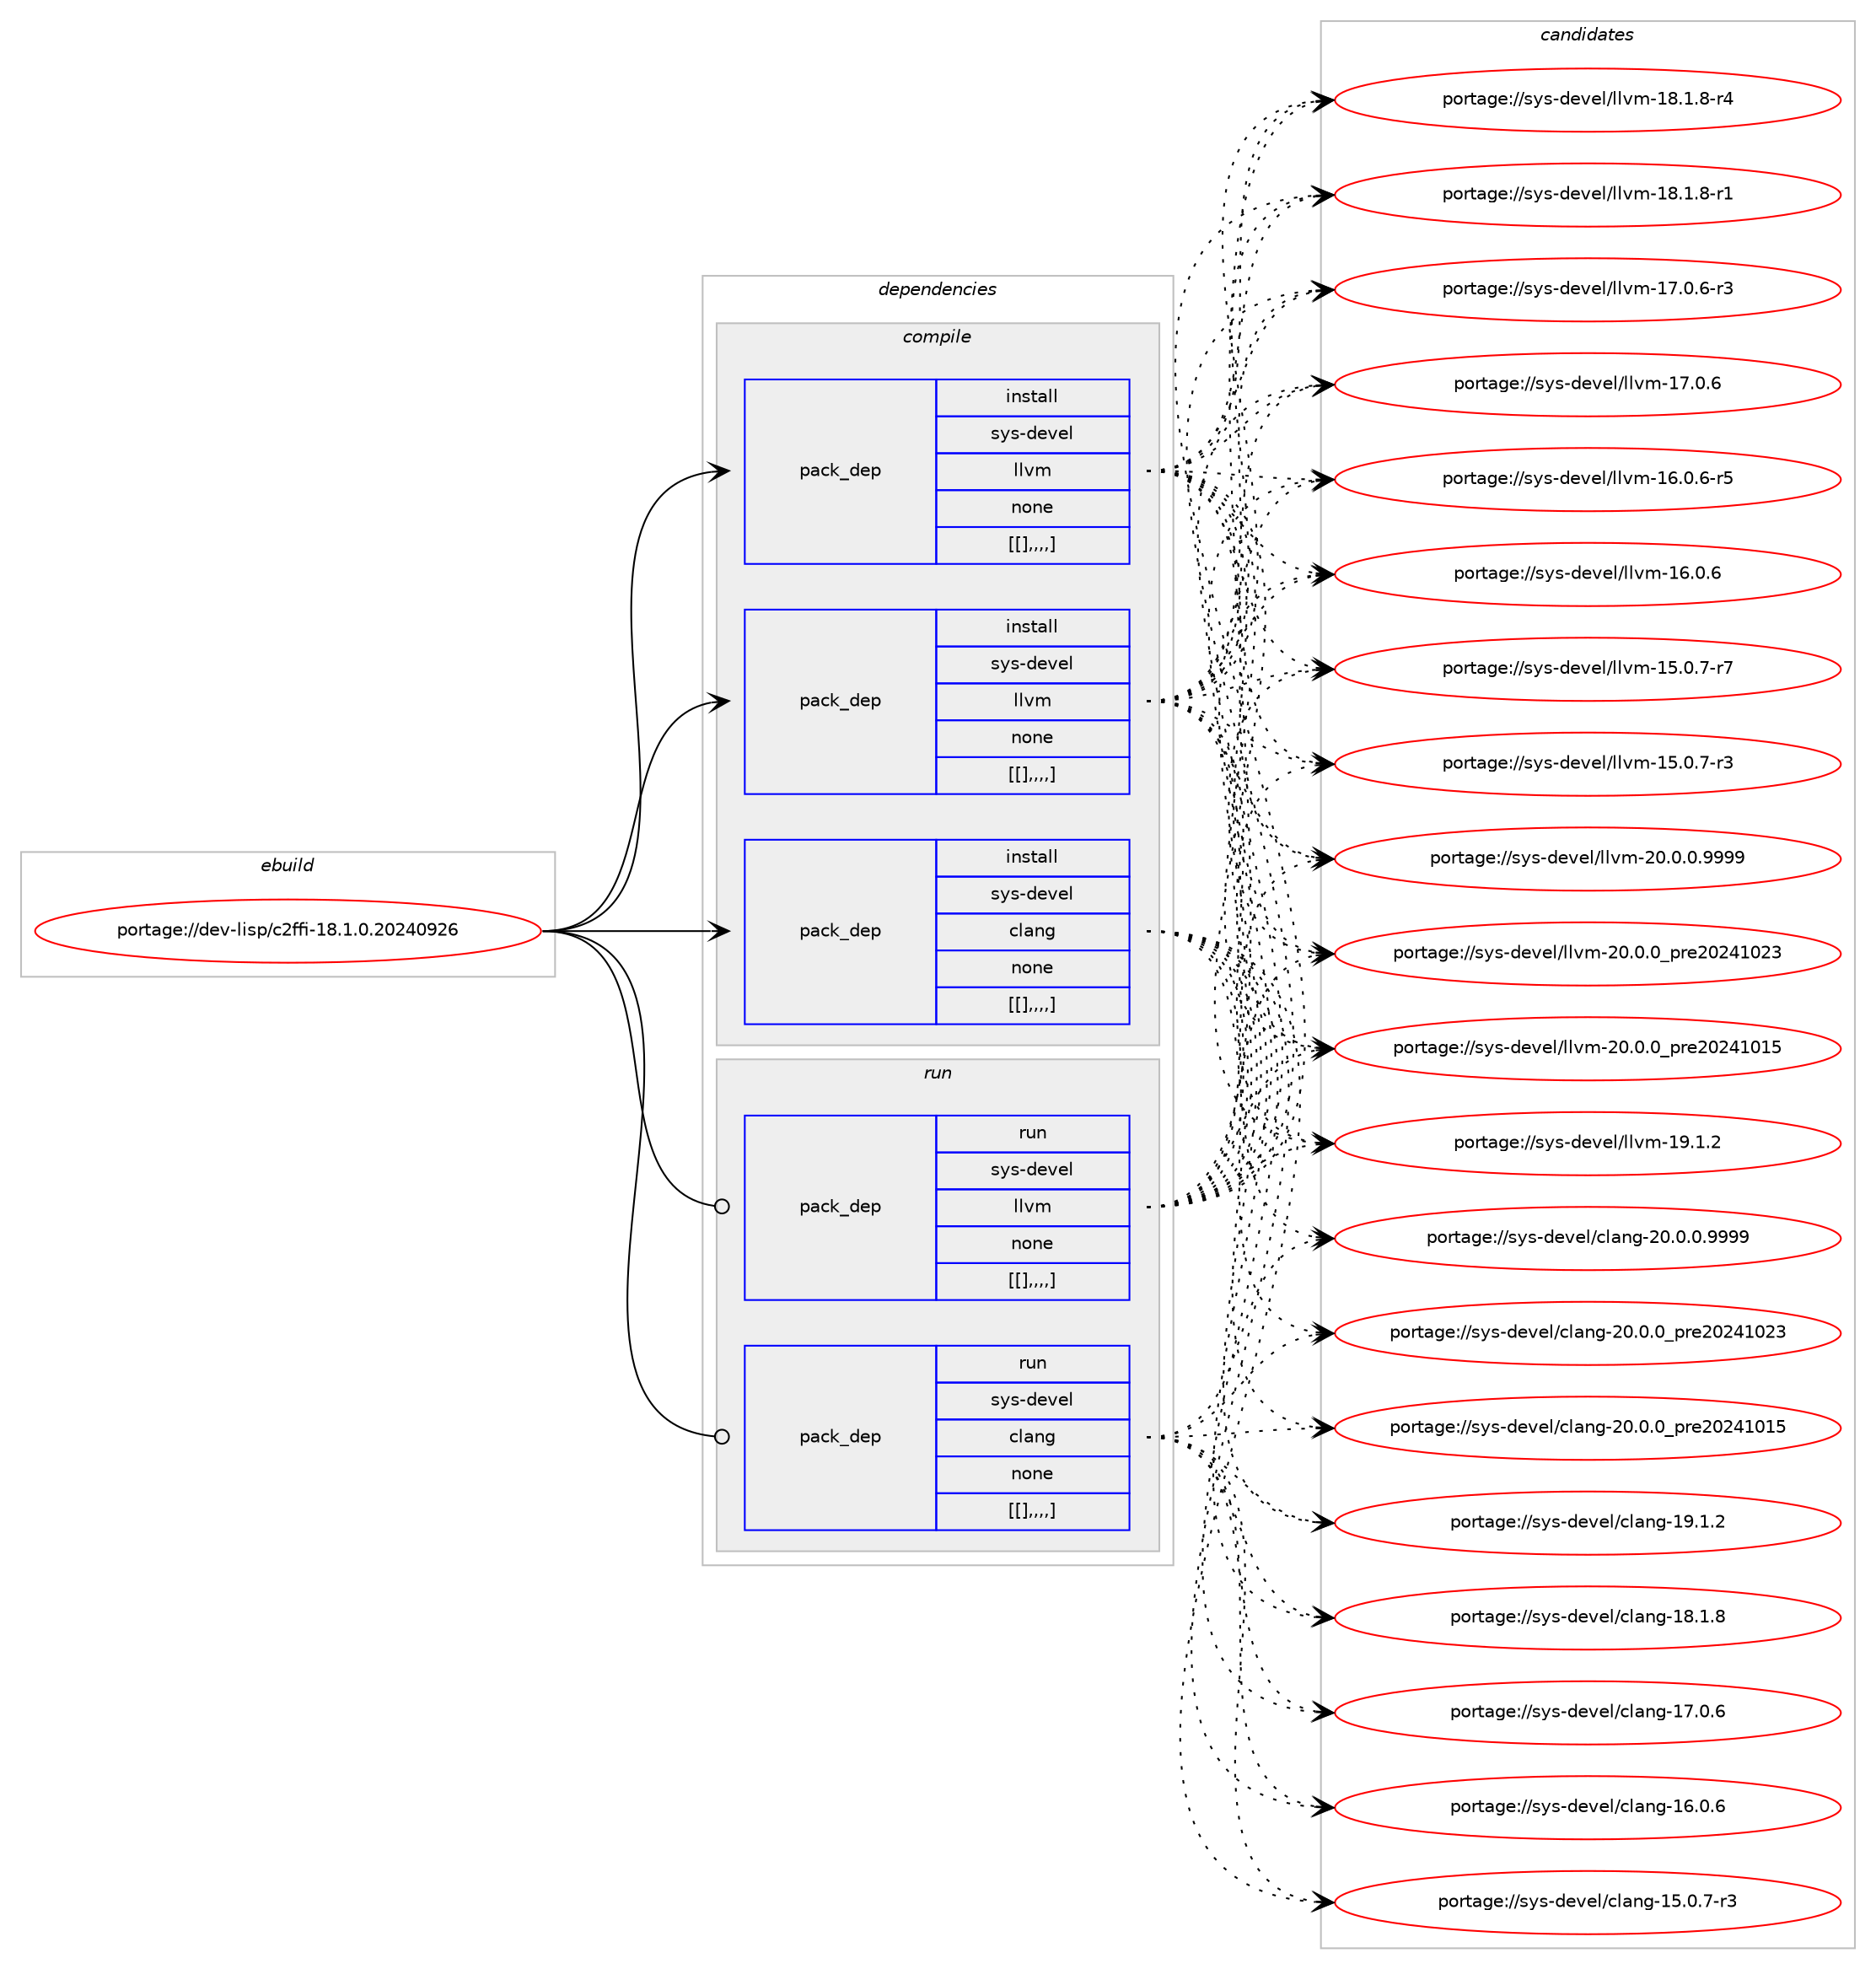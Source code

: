 digraph prolog {

# *************
# Graph options
# *************

newrank=true;
concentrate=true;
compound=true;
graph [rankdir=LR,fontname=Helvetica,fontsize=10,ranksep=1.5];#, ranksep=2.5, nodesep=0.2];
edge  [arrowhead=vee];
node  [fontname=Helvetica,fontsize=10];

# **********
# The ebuild
# **********

subgraph cluster_leftcol {
color=gray;
label=<<i>ebuild</i>>;
id [label="portage://dev-lisp/c2ffi-18.1.0.20240926", color=red, width=4, href="../dev-lisp/c2ffi-18.1.0.20240926.svg"];
}

# ****************
# The dependencies
# ****************

subgraph cluster_midcol {
color=gray;
label=<<i>dependencies</i>>;
subgraph cluster_compile {
fillcolor="#eeeeee";
style=filled;
label=<<i>compile</i>>;
subgraph pack87612 {
dependency119358 [label=<<TABLE BORDER="0" CELLBORDER="1" CELLSPACING="0" CELLPADDING="4" WIDTH="220"><TR><TD ROWSPAN="6" CELLPADDING="30">pack_dep</TD></TR><TR><TD WIDTH="110">install</TD></TR><TR><TD>sys-devel</TD></TR><TR><TD>clang</TD></TR><TR><TD>none</TD></TR><TR><TD>[[],,,,]</TD></TR></TABLE>>, shape=none, color=blue];
}
id:e -> dependency119358:w [weight=20,style="solid",arrowhead="vee"];
subgraph pack87614 {
dependency119378 [label=<<TABLE BORDER="0" CELLBORDER="1" CELLSPACING="0" CELLPADDING="4" WIDTH="220"><TR><TD ROWSPAN="6" CELLPADDING="30">pack_dep</TD></TR><TR><TD WIDTH="110">install</TD></TR><TR><TD>sys-devel</TD></TR><TR><TD>llvm</TD></TR><TR><TD>none</TD></TR><TR><TD>[[],,,,]</TD></TR></TABLE>>, shape=none, color=blue];
}
id:e -> dependency119378:w [weight=20,style="solid",arrowhead="vee"];
subgraph pack87632 {
dependency119407 [label=<<TABLE BORDER="0" CELLBORDER="1" CELLSPACING="0" CELLPADDING="4" WIDTH="220"><TR><TD ROWSPAN="6" CELLPADDING="30">pack_dep</TD></TR><TR><TD WIDTH="110">install</TD></TR><TR><TD>sys-devel</TD></TR><TR><TD>llvm</TD></TR><TR><TD>none</TD></TR><TR><TD>[[],,,,]</TD></TR></TABLE>>, shape=none, color=blue];
}
id:e -> dependency119407:w [weight=20,style="solid",arrowhead="vee"];
}
subgraph cluster_compileandrun {
fillcolor="#eeeeee";
style=filled;
label=<<i>compile and run</i>>;
}
subgraph cluster_run {
fillcolor="#eeeeee";
style=filled;
label=<<i>run</i>>;
subgraph pack87663 {
dependency119455 [label=<<TABLE BORDER="0" CELLBORDER="1" CELLSPACING="0" CELLPADDING="4" WIDTH="220"><TR><TD ROWSPAN="6" CELLPADDING="30">pack_dep</TD></TR><TR><TD WIDTH="110">run</TD></TR><TR><TD>sys-devel</TD></TR><TR><TD>clang</TD></TR><TR><TD>none</TD></TR><TR><TD>[[],,,,]</TD></TR></TABLE>>, shape=none, color=blue];
}
id:e -> dependency119455:w [weight=20,style="solid",arrowhead="odot"];
subgraph pack87679 {
dependency119459 [label=<<TABLE BORDER="0" CELLBORDER="1" CELLSPACING="0" CELLPADDING="4" WIDTH="220"><TR><TD ROWSPAN="6" CELLPADDING="30">pack_dep</TD></TR><TR><TD WIDTH="110">run</TD></TR><TR><TD>sys-devel</TD></TR><TR><TD>llvm</TD></TR><TR><TD>none</TD></TR><TR><TD>[[],,,,]</TD></TR></TABLE>>, shape=none, color=blue];
}
id:e -> dependency119459:w [weight=20,style="solid",arrowhead="odot"];
}
}

# **************
# The candidates
# **************

subgraph cluster_choices {
rank=same;
color=gray;
label=<<i>candidates</i>>;

subgraph choice87322 {
color=black;
nodesep=1;
choice11512111545100101118101108479910897110103455048464846484657575757 [label="portage://sys-devel/clang-20.0.0.9999", color=red, width=4,href="../sys-devel/clang-20.0.0.9999.svg"];
choice1151211154510010111810110847991089711010345504846484648951121141015048505249485051 [label="portage://sys-devel/clang-20.0.0_pre20241023", color=red, width=4,href="../sys-devel/clang-20.0.0_pre20241023.svg"];
choice1151211154510010111810110847991089711010345504846484648951121141015048505249484953 [label="portage://sys-devel/clang-20.0.0_pre20241015", color=red, width=4,href="../sys-devel/clang-20.0.0_pre20241015.svg"];
choice1151211154510010111810110847991089711010345495746494650 [label="portage://sys-devel/clang-19.1.2", color=red, width=4,href="../sys-devel/clang-19.1.2.svg"];
choice1151211154510010111810110847991089711010345495646494656 [label="portage://sys-devel/clang-18.1.8", color=red, width=4,href="../sys-devel/clang-18.1.8.svg"];
choice1151211154510010111810110847991089711010345495546484654 [label="portage://sys-devel/clang-17.0.6", color=red, width=4,href="../sys-devel/clang-17.0.6.svg"];
choice1151211154510010111810110847991089711010345495446484654 [label="portage://sys-devel/clang-16.0.6", color=red, width=4,href="../sys-devel/clang-16.0.6.svg"];
choice11512111545100101118101108479910897110103454953464846554511451 [label="portage://sys-devel/clang-15.0.7-r3", color=red, width=4,href="../sys-devel/clang-15.0.7-r3.svg"];
dependency119358:e -> choice11512111545100101118101108479910897110103455048464846484657575757:w [style=dotted,weight="100"];
dependency119358:e -> choice1151211154510010111810110847991089711010345504846484648951121141015048505249485051:w [style=dotted,weight="100"];
dependency119358:e -> choice1151211154510010111810110847991089711010345504846484648951121141015048505249484953:w [style=dotted,weight="100"];
dependency119358:e -> choice1151211154510010111810110847991089711010345495746494650:w [style=dotted,weight="100"];
dependency119358:e -> choice1151211154510010111810110847991089711010345495646494656:w [style=dotted,weight="100"];
dependency119358:e -> choice1151211154510010111810110847991089711010345495546484654:w [style=dotted,weight="100"];
dependency119358:e -> choice1151211154510010111810110847991089711010345495446484654:w [style=dotted,weight="100"];
dependency119358:e -> choice11512111545100101118101108479910897110103454953464846554511451:w [style=dotted,weight="100"];
}
subgraph choice87329 {
color=black;
nodesep=1;
choice1151211154510010111810110847108108118109455048464846484657575757 [label="portage://sys-devel/llvm-20.0.0.9999", color=red, width=4,href="../sys-devel/llvm-20.0.0.9999.svg"];
choice115121115451001011181011084710810811810945504846484648951121141015048505249485051 [label="portage://sys-devel/llvm-20.0.0_pre20241023", color=red, width=4,href="../sys-devel/llvm-20.0.0_pre20241023.svg"];
choice115121115451001011181011084710810811810945504846484648951121141015048505249484953 [label="portage://sys-devel/llvm-20.0.0_pre20241015", color=red, width=4,href="../sys-devel/llvm-20.0.0_pre20241015.svg"];
choice115121115451001011181011084710810811810945495746494650 [label="portage://sys-devel/llvm-19.1.2", color=red, width=4,href="../sys-devel/llvm-19.1.2.svg"];
choice1151211154510010111810110847108108118109454956464946564511452 [label="portage://sys-devel/llvm-18.1.8-r4", color=red, width=4,href="../sys-devel/llvm-18.1.8-r4.svg"];
choice1151211154510010111810110847108108118109454956464946564511449 [label="portage://sys-devel/llvm-18.1.8-r1", color=red, width=4,href="../sys-devel/llvm-18.1.8-r1.svg"];
choice1151211154510010111810110847108108118109454955464846544511451 [label="portage://sys-devel/llvm-17.0.6-r3", color=red, width=4,href="../sys-devel/llvm-17.0.6-r3.svg"];
choice115121115451001011181011084710810811810945495546484654 [label="portage://sys-devel/llvm-17.0.6", color=red, width=4,href="../sys-devel/llvm-17.0.6.svg"];
choice1151211154510010111810110847108108118109454954464846544511453 [label="portage://sys-devel/llvm-16.0.6-r5", color=red, width=4,href="../sys-devel/llvm-16.0.6-r5.svg"];
choice115121115451001011181011084710810811810945495446484654 [label="portage://sys-devel/llvm-16.0.6", color=red, width=4,href="../sys-devel/llvm-16.0.6.svg"];
choice1151211154510010111810110847108108118109454953464846554511455 [label="portage://sys-devel/llvm-15.0.7-r7", color=red, width=4,href="../sys-devel/llvm-15.0.7-r7.svg"];
choice1151211154510010111810110847108108118109454953464846554511451 [label="portage://sys-devel/llvm-15.0.7-r3", color=red, width=4,href="../sys-devel/llvm-15.0.7-r3.svg"];
dependency119378:e -> choice1151211154510010111810110847108108118109455048464846484657575757:w [style=dotted,weight="100"];
dependency119378:e -> choice115121115451001011181011084710810811810945504846484648951121141015048505249485051:w [style=dotted,weight="100"];
dependency119378:e -> choice115121115451001011181011084710810811810945504846484648951121141015048505249484953:w [style=dotted,weight="100"];
dependency119378:e -> choice115121115451001011181011084710810811810945495746494650:w [style=dotted,weight="100"];
dependency119378:e -> choice1151211154510010111810110847108108118109454956464946564511452:w [style=dotted,weight="100"];
dependency119378:e -> choice1151211154510010111810110847108108118109454956464946564511449:w [style=dotted,weight="100"];
dependency119378:e -> choice1151211154510010111810110847108108118109454955464846544511451:w [style=dotted,weight="100"];
dependency119378:e -> choice115121115451001011181011084710810811810945495546484654:w [style=dotted,weight="100"];
dependency119378:e -> choice1151211154510010111810110847108108118109454954464846544511453:w [style=dotted,weight="100"];
dependency119378:e -> choice115121115451001011181011084710810811810945495446484654:w [style=dotted,weight="100"];
dependency119378:e -> choice1151211154510010111810110847108108118109454953464846554511455:w [style=dotted,weight="100"];
dependency119378:e -> choice1151211154510010111810110847108108118109454953464846554511451:w [style=dotted,weight="100"];
}
subgraph choice87346 {
color=black;
nodesep=1;
choice1151211154510010111810110847108108118109455048464846484657575757 [label="portage://sys-devel/llvm-20.0.0.9999", color=red, width=4,href="../sys-devel/llvm-20.0.0.9999.svg"];
choice115121115451001011181011084710810811810945504846484648951121141015048505249485051 [label="portage://sys-devel/llvm-20.0.0_pre20241023", color=red, width=4,href="../sys-devel/llvm-20.0.0_pre20241023.svg"];
choice115121115451001011181011084710810811810945504846484648951121141015048505249484953 [label="portage://sys-devel/llvm-20.0.0_pre20241015", color=red, width=4,href="../sys-devel/llvm-20.0.0_pre20241015.svg"];
choice115121115451001011181011084710810811810945495746494650 [label="portage://sys-devel/llvm-19.1.2", color=red, width=4,href="../sys-devel/llvm-19.1.2.svg"];
choice1151211154510010111810110847108108118109454956464946564511452 [label="portage://sys-devel/llvm-18.1.8-r4", color=red, width=4,href="../sys-devel/llvm-18.1.8-r4.svg"];
choice1151211154510010111810110847108108118109454956464946564511449 [label="portage://sys-devel/llvm-18.1.8-r1", color=red, width=4,href="../sys-devel/llvm-18.1.8-r1.svg"];
choice1151211154510010111810110847108108118109454955464846544511451 [label="portage://sys-devel/llvm-17.0.6-r3", color=red, width=4,href="../sys-devel/llvm-17.0.6-r3.svg"];
choice115121115451001011181011084710810811810945495546484654 [label="portage://sys-devel/llvm-17.0.6", color=red, width=4,href="../sys-devel/llvm-17.0.6.svg"];
choice1151211154510010111810110847108108118109454954464846544511453 [label="portage://sys-devel/llvm-16.0.6-r5", color=red, width=4,href="../sys-devel/llvm-16.0.6-r5.svg"];
choice115121115451001011181011084710810811810945495446484654 [label="portage://sys-devel/llvm-16.0.6", color=red, width=4,href="../sys-devel/llvm-16.0.6.svg"];
choice1151211154510010111810110847108108118109454953464846554511455 [label="portage://sys-devel/llvm-15.0.7-r7", color=red, width=4,href="../sys-devel/llvm-15.0.7-r7.svg"];
choice1151211154510010111810110847108108118109454953464846554511451 [label="portage://sys-devel/llvm-15.0.7-r3", color=red, width=4,href="../sys-devel/llvm-15.0.7-r3.svg"];
dependency119407:e -> choice1151211154510010111810110847108108118109455048464846484657575757:w [style=dotted,weight="100"];
dependency119407:e -> choice115121115451001011181011084710810811810945504846484648951121141015048505249485051:w [style=dotted,weight="100"];
dependency119407:e -> choice115121115451001011181011084710810811810945504846484648951121141015048505249484953:w [style=dotted,weight="100"];
dependency119407:e -> choice115121115451001011181011084710810811810945495746494650:w [style=dotted,weight="100"];
dependency119407:e -> choice1151211154510010111810110847108108118109454956464946564511452:w [style=dotted,weight="100"];
dependency119407:e -> choice1151211154510010111810110847108108118109454956464946564511449:w [style=dotted,weight="100"];
dependency119407:e -> choice1151211154510010111810110847108108118109454955464846544511451:w [style=dotted,weight="100"];
dependency119407:e -> choice115121115451001011181011084710810811810945495546484654:w [style=dotted,weight="100"];
dependency119407:e -> choice1151211154510010111810110847108108118109454954464846544511453:w [style=dotted,weight="100"];
dependency119407:e -> choice115121115451001011181011084710810811810945495446484654:w [style=dotted,weight="100"];
dependency119407:e -> choice1151211154510010111810110847108108118109454953464846554511455:w [style=dotted,weight="100"];
dependency119407:e -> choice1151211154510010111810110847108108118109454953464846554511451:w [style=dotted,weight="100"];
}
subgraph choice87353 {
color=black;
nodesep=1;
choice11512111545100101118101108479910897110103455048464846484657575757 [label="portage://sys-devel/clang-20.0.0.9999", color=red, width=4,href="../sys-devel/clang-20.0.0.9999.svg"];
choice1151211154510010111810110847991089711010345504846484648951121141015048505249485051 [label="portage://sys-devel/clang-20.0.0_pre20241023", color=red, width=4,href="../sys-devel/clang-20.0.0_pre20241023.svg"];
choice1151211154510010111810110847991089711010345504846484648951121141015048505249484953 [label="portage://sys-devel/clang-20.0.0_pre20241015", color=red, width=4,href="../sys-devel/clang-20.0.0_pre20241015.svg"];
choice1151211154510010111810110847991089711010345495746494650 [label="portage://sys-devel/clang-19.1.2", color=red, width=4,href="../sys-devel/clang-19.1.2.svg"];
choice1151211154510010111810110847991089711010345495646494656 [label="portage://sys-devel/clang-18.1.8", color=red, width=4,href="../sys-devel/clang-18.1.8.svg"];
choice1151211154510010111810110847991089711010345495546484654 [label="portage://sys-devel/clang-17.0.6", color=red, width=4,href="../sys-devel/clang-17.0.6.svg"];
choice1151211154510010111810110847991089711010345495446484654 [label="portage://sys-devel/clang-16.0.6", color=red, width=4,href="../sys-devel/clang-16.0.6.svg"];
choice11512111545100101118101108479910897110103454953464846554511451 [label="portage://sys-devel/clang-15.0.7-r3", color=red, width=4,href="../sys-devel/clang-15.0.7-r3.svg"];
dependency119455:e -> choice11512111545100101118101108479910897110103455048464846484657575757:w [style=dotted,weight="100"];
dependency119455:e -> choice1151211154510010111810110847991089711010345504846484648951121141015048505249485051:w [style=dotted,weight="100"];
dependency119455:e -> choice1151211154510010111810110847991089711010345504846484648951121141015048505249484953:w [style=dotted,weight="100"];
dependency119455:e -> choice1151211154510010111810110847991089711010345495746494650:w [style=dotted,weight="100"];
dependency119455:e -> choice1151211154510010111810110847991089711010345495646494656:w [style=dotted,weight="100"];
dependency119455:e -> choice1151211154510010111810110847991089711010345495546484654:w [style=dotted,weight="100"];
dependency119455:e -> choice1151211154510010111810110847991089711010345495446484654:w [style=dotted,weight="100"];
dependency119455:e -> choice11512111545100101118101108479910897110103454953464846554511451:w [style=dotted,weight="100"];
}
subgraph choice87378 {
color=black;
nodesep=1;
choice1151211154510010111810110847108108118109455048464846484657575757 [label="portage://sys-devel/llvm-20.0.0.9999", color=red, width=4,href="../sys-devel/llvm-20.0.0.9999.svg"];
choice115121115451001011181011084710810811810945504846484648951121141015048505249485051 [label="portage://sys-devel/llvm-20.0.0_pre20241023", color=red, width=4,href="../sys-devel/llvm-20.0.0_pre20241023.svg"];
choice115121115451001011181011084710810811810945504846484648951121141015048505249484953 [label="portage://sys-devel/llvm-20.0.0_pre20241015", color=red, width=4,href="../sys-devel/llvm-20.0.0_pre20241015.svg"];
choice115121115451001011181011084710810811810945495746494650 [label="portage://sys-devel/llvm-19.1.2", color=red, width=4,href="../sys-devel/llvm-19.1.2.svg"];
choice1151211154510010111810110847108108118109454956464946564511452 [label="portage://sys-devel/llvm-18.1.8-r4", color=red, width=4,href="../sys-devel/llvm-18.1.8-r4.svg"];
choice1151211154510010111810110847108108118109454956464946564511449 [label="portage://sys-devel/llvm-18.1.8-r1", color=red, width=4,href="../sys-devel/llvm-18.1.8-r1.svg"];
choice1151211154510010111810110847108108118109454955464846544511451 [label="portage://sys-devel/llvm-17.0.6-r3", color=red, width=4,href="../sys-devel/llvm-17.0.6-r3.svg"];
choice115121115451001011181011084710810811810945495546484654 [label="portage://sys-devel/llvm-17.0.6", color=red, width=4,href="../sys-devel/llvm-17.0.6.svg"];
choice1151211154510010111810110847108108118109454954464846544511453 [label="portage://sys-devel/llvm-16.0.6-r5", color=red, width=4,href="../sys-devel/llvm-16.0.6-r5.svg"];
choice115121115451001011181011084710810811810945495446484654 [label="portage://sys-devel/llvm-16.0.6", color=red, width=4,href="../sys-devel/llvm-16.0.6.svg"];
choice1151211154510010111810110847108108118109454953464846554511455 [label="portage://sys-devel/llvm-15.0.7-r7", color=red, width=4,href="../sys-devel/llvm-15.0.7-r7.svg"];
choice1151211154510010111810110847108108118109454953464846554511451 [label="portage://sys-devel/llvm-15.0.7-r3", color=red, width=4,href="../sys-devel/llvm-15.0.7-r3.svg"];
dependency119459:e -> choice1151211154510010111810110847108108118109455048464846484657575757:w [style=dotted,weight="100"];
dependency119459:e -> choice115121115451001011181011084710810811810945504846484648951121141015048505249485051:w [style=dotted,weight="100"];
dependency119459:e -> choice115121115451001011181011084710810811810945504846484648951121141015048505249484953:w [style=dotted,weight="100"];
dependency119459:e -> choice115121115451001011181011084710810811810945495746494650:w [style=dotted,weight="100"];
dependency119459:e -> choice1151211154510010111810110847108108118109454956464946564511452:w [style=dotted,weight="100"];
dependency119459:e -> choice1151211154510010111810110847108108118109454956464946564511449:w [style=dotted,weight="100"];
dependency119459:e -> choice1151211154510010111810110847108108118109454955464846544511451:w [style=dotted,weight="100"];
dependency119459:e -> choice115121115451001011181011084710810811810945495546484654:w [style=dotted,weight="100"];
dependency119459:e -> choice1151211154510010111810110847108108118109454954464846544511453:w [style=dotted,weight="100"];
dependency119459:e -> choice115121115451001011181011084710810811810945495446484654:w [style=dotted,weight="100"];
dependency119459:e -> choice1151211154510010111810110847108108118109454953464846554511455:w [style=dotted,weight="100"];
dependency119459:e -> choice1151211154510010111810110847108108118109454953464846554511451:w [style=dotted,weight="100"];
}
}

}
